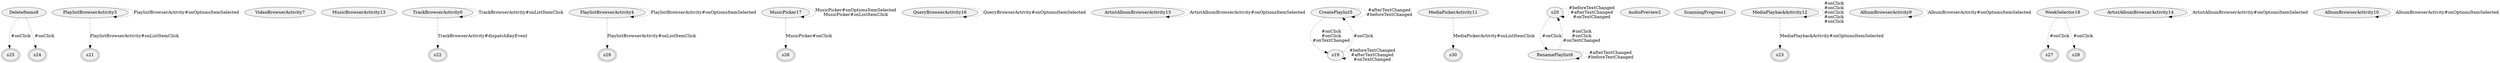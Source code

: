 digraph {
fontname="Helvetica";
node[style="filled,solid", colorscheme=greys3, fillcolor=1, color=3];
s25[peripheries=2];
s21[peripheries=2];
VideoBrowserActivity7;
MusicBrowserActivity13;
TrackBrowserActivity0;
s29[peripheries=2];
s22[peripheries=2];
s26[peripheries=2];
MusicPicker17;
QueryBrowserActivity16;
ArtistAlbumBrowserActivity15;
CreatePlaylist5;
MediaPickerActivity11;
s20;
PlaylistBrowserActivity3;
AudioPreview2;
s30[peripheries=2];
ScanningProgress1;
MediaPlaybackActivity12;
DeleteItems8;
s19;
AlbumBrowserActivity9;
s23[peripheries=2];
s27[peripheries=2];
ArtistAlbumBrowserActivity14;
WeekSelector18;
PlaylistBrowserActivity4;
AlbumBrowserActivity10;
RenamePlaylist6;
s28[peripheries=2];
s24[peripheries=2];
s20 -> s20[label="#beforeTextChanged
#afterTextChanged
#onTextChanged",style=dotted];
s20 -> RenamePlaylist6[label="#onClick",style=dotted];
PlaylistBrowserActivity3 -> s21[label="PlaylistBrowserActivity#onListItemClick",style=dotted];
PlaylistBrowserActivity3 -> PlaylistBrowserActivity3[label="PlaylistBrowserActivity#onOptionsItemSelected",style=dotted];
TrackBrowserActivity0 -> s22[label="TrackBrowserActivity#dispatchKeyEvent",style=dotted];
TrackBrowserActivity0 -> TrackBrowserActivity0[label="TrackBrowserActivity#onListItemClick",style=dotted];
MediaPlaybackActivity12 -> s23[label="MediaPlaybackActivity#onOptionsItemSelected",style=dotted];
MediaPlaybackActivity12 -> MediaPlaybackActivity12[label="#onClick
#onClick
#onClick
#onClick
#onClick",style=dotted];
s19 -> s19[label="#beforeTextChanged
#afterTextChanged
#onTextChanged",style=dotted];
s19 -> CreatePlaylist5[label="#onClick",style=dotted];
DeleteItems8 -> s25[label="#onClick",style=dotted];
DeleteItems8 -> s24[label="#onClick",style=dotted];
AlbumBrowserActivity9 -> AlbumBrowserActivity9[label="AlbumBrowserActivity#onOptionsItemSelected",style=dotted];
MusicPicker17 -> MusicPicker17[label="MusicPicker#onOptionsItemSelected
MusicPicker#onListItemClick",style=dotted];
MusicPicker17 -> s26[label="MusicPicker#onClick",style=dotted];
ArtistAlbumBrowserActivity14 -> ArtistAlbumBrowserActivity14[label="ArtistAlbumBrowserActivity#onOptionsItemSelected",style=dotted];
QueryBrowserActivity16 -> QueryBrowserActivity16[label="QueryBrowserActivity#onOptionsItemSelected",style=dotted];
WeekSelector18 -> s27[label="#onClick",style=dotted];
WeekSelector18 -> s28[label="#onClick",style=dotted];
PlaylistBrowserActivity4 -> s29[label="PlaylistBrowserActivity#onListItemClick",style=dotted];
PlaylistBrowserActivity4 -> PlaylistBrowserActivity4[label="PlaylistBrowserActivity#onOptionsItemSelected",style=dotted];
AlbumBrowserActivity10 -> AlbumBrowserActivity10[label="AlbumBrowserActivity#onOptionsItemSelected",style=dotted];
ArtistAlbumBrowserActivity15 -> ArtistAlbumBrowserActivity15[label="ArtistAlbumBrowserActivity#onOptionsItemSelected",style=dotted];
CreatePlaylist5 -> s19[label="#onClick
#onClick
#onTextChanged",style=dotted];
CreatePlaylist5 -> CreatePlaylist5[label="#afterTextChanged
#beforeTextChanged",style=dotted];
RenamePlaylist6 -> s20[label="#onClick
#onClick
#onTextChanged",style=dotted];
RenamePlaylist6 -> RenamePlaylist6[label="#afterTextChanged
#beforeTextChanged",style=dotted];
MediaPickerActivity11 -> s30[label="MediaPickerActivity#onListItemClick",style=dotted];
}